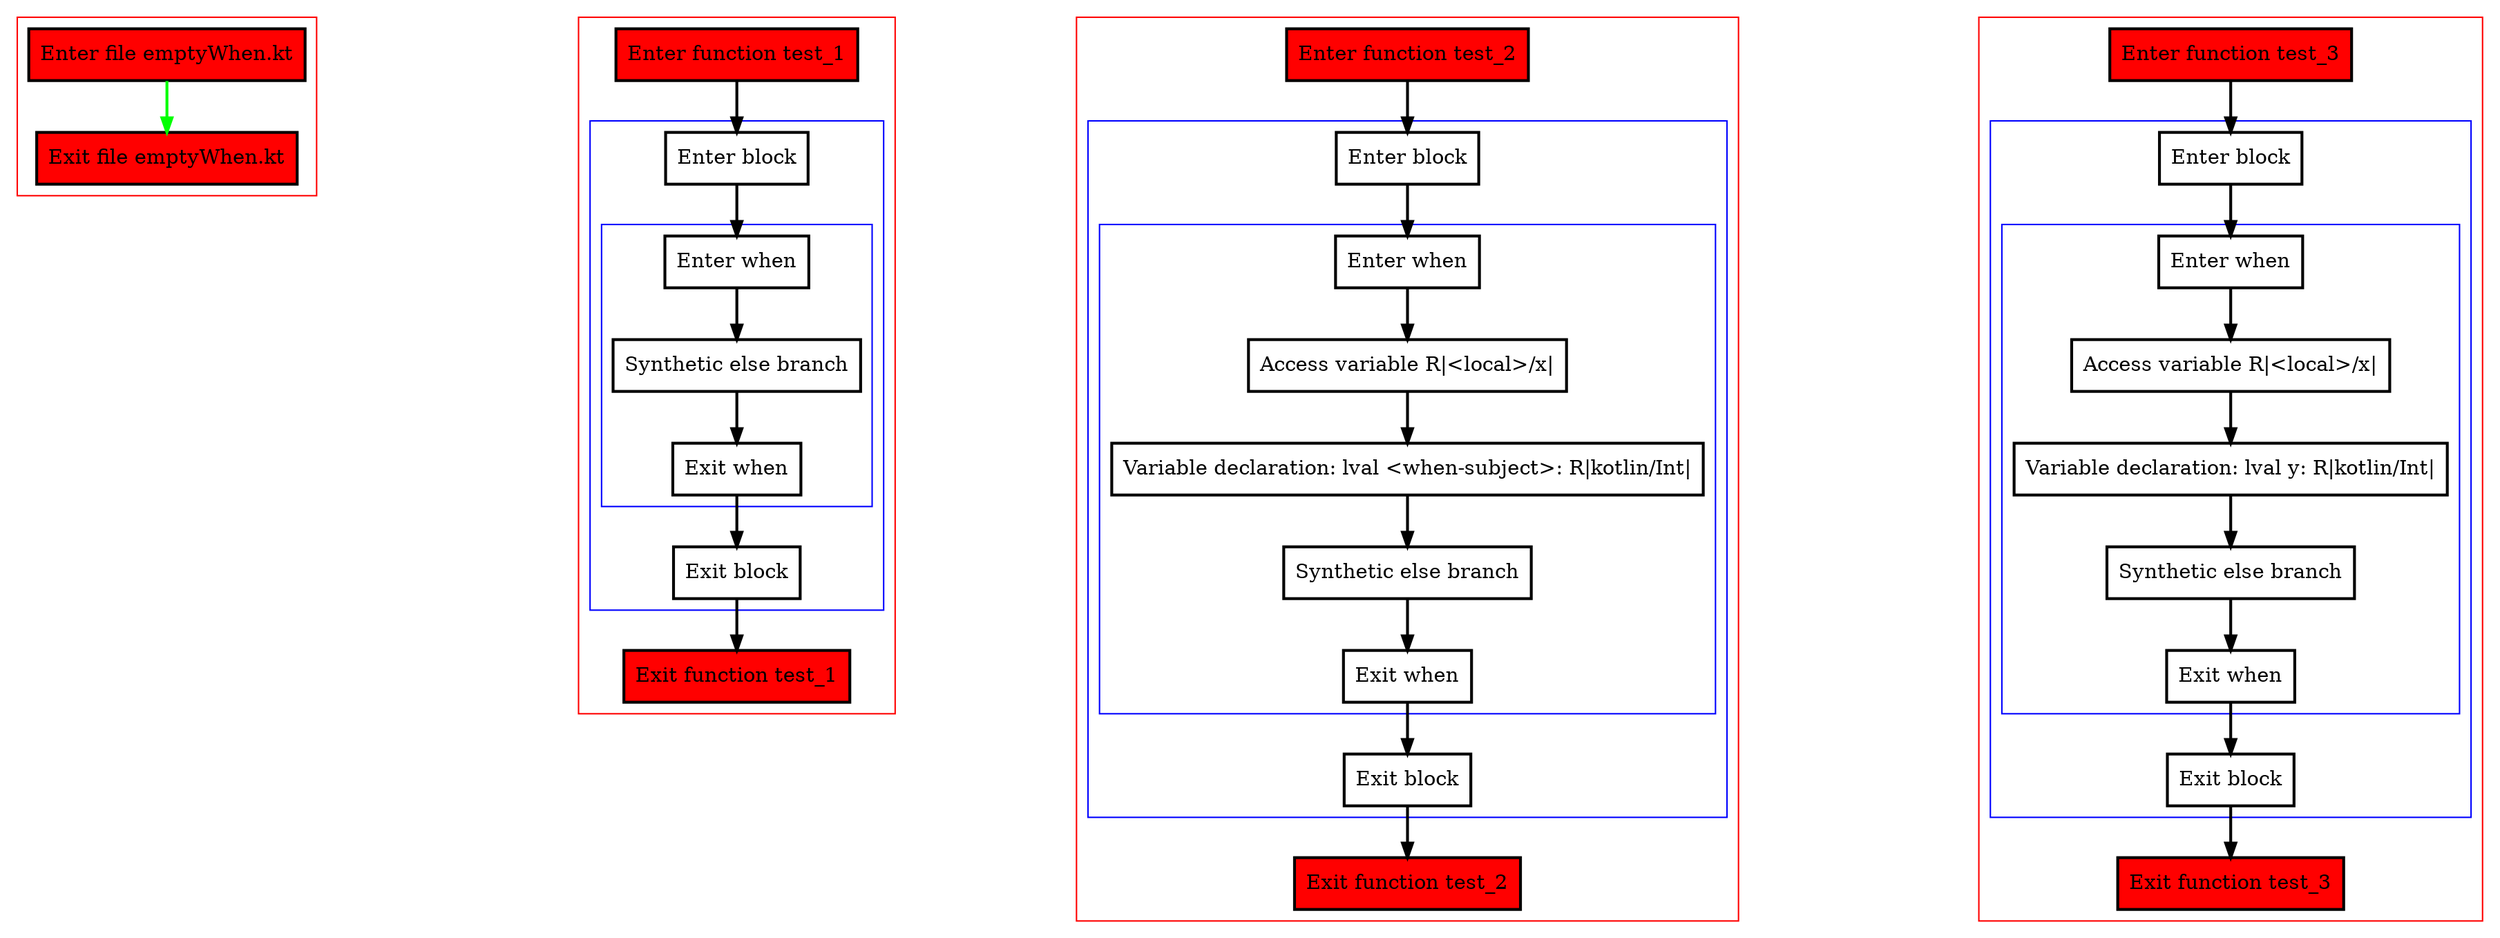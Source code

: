 digraph emptyWhen_kt {
    graph [nodesep=3]
    node [shape=box penwidth=2]
    edge [penwidth=2]

    subgraph cluster_0 {
        color=red
        0 [label="Enter file emptyWhen.kt" style="filled" fillcolor=red];
        1 [label="Exit file emptyWhen.kt" style="filled" fillcolor=red];
    }
    0 -> {1} [color=green];

    subgraph cluster_1 {
        color=red
        2 [label="Enter function test_1" style="filled" fillcolor=red];
        subgraph cluster_2 {
            color=blue
            3 [label="Enter block"];
            subgraph cluster_3 {
                color=blue
                4 [label="Enter when"];
                5 [label="Synthetic else branch"];
                6 [label="Exit when"];
            }
            7 [label="Exit block"];
        }
        8 [label="Exit function test_1" style="filled" fillcolor=red];
    }
    2 -> {3};
    3 -> {4};
    4 -> {5};
    5 -> {6};
    6 -> {7};
    7 -> {8};

    subgraph cluster_4 {
        color=red
        9 [label="Enter function test_2" style="filled" fillcolor=red];
        subgraph cluster_5 {
            color=blue
            10 [label="Enter block"];
            subgraph cluster_6 {
                color=blue
                11 [label="Enter when"];
                12 [label="Access variable R|<local>/x|"];
                13 [label="Variable declaration: lval <when-subject>: R|kotlin/Int|"];
                14 [label="Synthetic else branch"];
                15 [label="Exit when"];
            }
            16 [label="Exit block"];
        }
        17 [label="Exit function test_2" style="filled" fillcolor=red];
    }
    9 -> {10};
    10 -> {11};
    11 -> {12};
    12 -> {13};
    13 -> {14};
    14 -> {15};
    15 -> {16};
    16 -> {17};

    subgraph cluster_7 {
        color=red
        18 [label="Enter function test_3" style="filled" fillcolor=red];
        subgraph cluster_8 {
            color=blue
            19 [label="Enter block"];
            subgraph cluster_9 {
                color=blue
                20 [label="Enter when"];
                21 [label="Access variable R|<local>/x|"];
                22 [label="Variable declaration: lval y: R|kotlin/Int|"];
                23 [label="Synthetic else branch"];
                24 [label="Exit when"];
            }
            25 [label="Exit block"];
        }
        26 [label="Exit function test_3" style="filled" fillcolor=red];
    }
    18 -> {19};
    19 -> {20};
    20 -> {21};
    21 -> {22};
    22 -> {23};
    23 -> {24};
    24 -> {25};
    25 -> {26};

}
